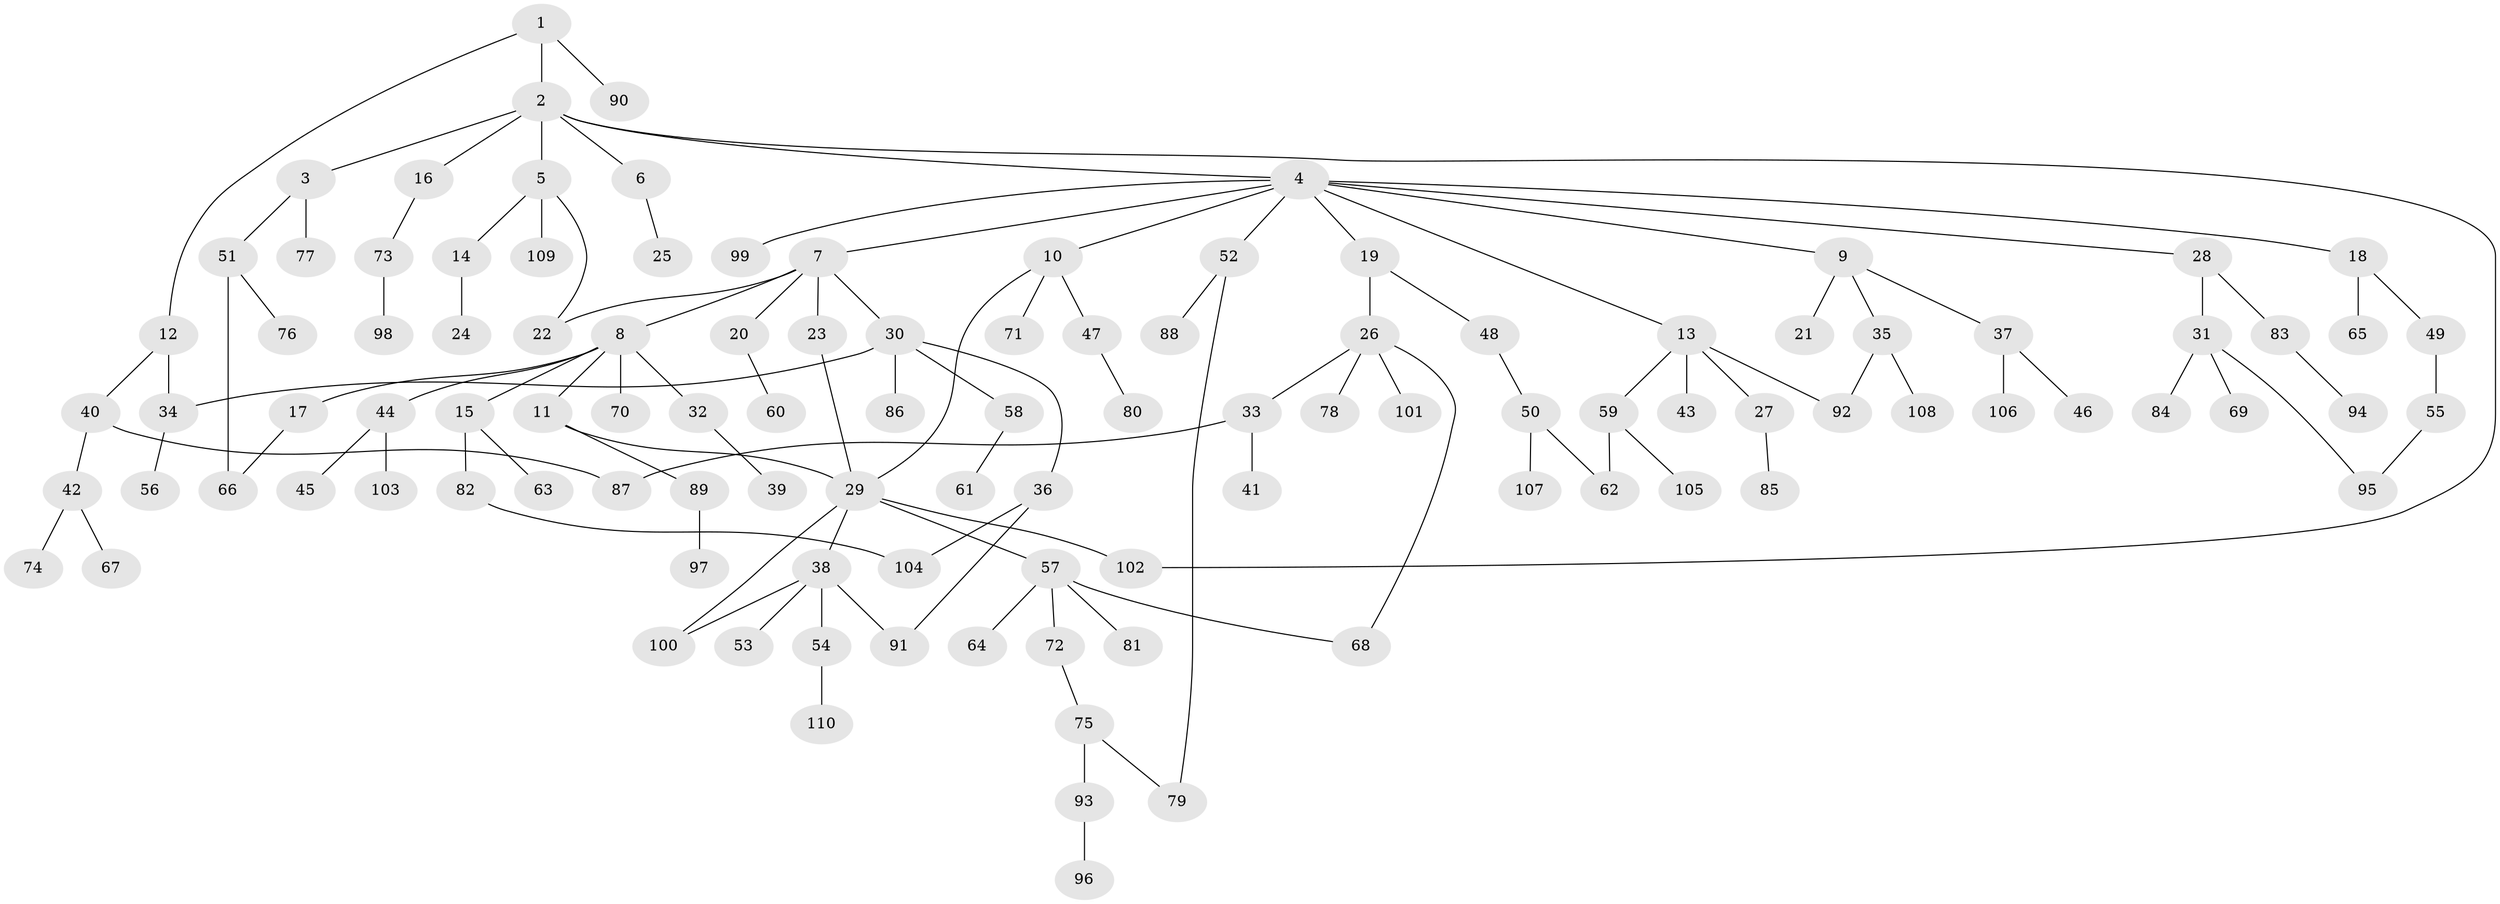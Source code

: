 // coarse degree distribution, {8: 0.02666666666666667, 2: 0.3466666666666667, 14: 0.013333333333333334, 4: 0.06666666666666667, 1: 0.4, 5: 0.013333333333333334, 3: 0.09333333333333334, 6: 0.04}
// Generated by graph-tools (version 1.1) at 2025/51/02/27/25 19:51:36]
// undirected, 110 vertices, 124 edges
graph export_dot {
graph [start="1"]
  node [color=gray90,style=filled];
  1;
  2;
  3;
  4;
  5;
  6;
  7;
  8;
  9;
  10;
  11;
  12;
  13;
  14;
  15;
  16;
  17;
  18;
  19;
  20;
  21;
  22;
  23;
  24;
  25;
  26;
  27;
  28;
  29;
  30;
  31;
  32;
  33;
  34;
  35;
  36;
  37;
  38;
  39;
  40;
  41;
  42;
  43;
  44;
  45;
  46;
  47;
  48;
  49;
  50;
  51;
  52;
  53;
  54;
  55;
  56;
  57;
  58;
  59;
  60;
  61;
  62;
  63;
  64;
  65;
  66;
  67;
  68;
  69;
  70;
  71;
  72;
  73;
  74;
  75;
  76;
  77;
  78;
  79;
  80;
  81;
  82;
  83;
  84;
  85;
  86;
  87;
  88;
  89;
  90;
  91;
  92;
  93;
  94;
  95;
  96;
  97;
  98;
  99;
  100;
  101;
  102;
  103;
  104;
  105;
  106;
  107;
  108;
  109;
  110;
  1 -- 2;
  1 -- 12;
  1 -- 90;
  2 -- 3;
  2 -- 4;
  2 -- 5;
  2 -- 6;
  2 -- 16;
  2 -- 102;
  3 -- 51;
  3 -- 77;
  4 -- 7;
  4 -- 9;
  4 -- 10;
  4 -- 13;
  4 -- 18;
  4 -- 19;
  4 -- 28;
  4 -- 52;
  4 -- 99;
  5 -- 14;
  5 -- 109;
  5 -- 22;
  6 -- 25;
  7 -- 8;
  7 -- 20;
  7 -- 22;
  7 -- 23;
  7 -- 30;
  8 -- 11;
  8 -- 15;
  8 -- 17;
  8 -- 32;
  8 -- 44;
  8 -- 70;
  9 -- 21;
  9 -- 35;
  9 -- 37;
  10 -- 29;
  10 -- 47;
  10 -- 71;
  11 -- 89;
  11 -- 29;
  12 -- 40;
  12 -- 34;
  13 -- 27;
  13 -- 43;
  13 -- 59;
  13 -- 92;
  14 -- 24;
  15 -- 63;
  15 -- 82;
  16 -- 73;
  17 -- 66;
  18 -- 49;
  18 -- 65;
  19 -- 26;
  19 -- 48;
  20 -- 60;
  23 -- 29;
  26 -- 33;
  26 -- 78;
  26 -- 101;
  26 -- 68;
  27 -- 85;
  28 -- 31;
  28 -- 83;
  29 -- 38;
  29 -- 57;
  29 -- 100;
  29 -- 102;
  30 -- 34;
  30 -- 36;
  30 -- 58;
  30 -- 86;
  31 -- 69;
  31 -- 84;
  31 -- 95;
  32 -- 39;
  33 -- 41;
  33 -- 87;
  34 -- 56;
  35 -- 108;
  35 -- 92;
  36 -- 91;
  36 -- 104;
  37 -- 46;
  37 -- 106;
  38 -- 53;
  38 -- 54;
  38 -- 100;
  38 -- 91;
  40 -- 42;
  40 -- 87;
  42 -- 67;
  42 -- 74;
  44 -- 45;
  44 -- 103;
  47 -- 80;
  48 -- 50;
  49 -- 55;
  50 -- 62;
  50 -- 107;
  51 -- 76;
  51 -- 66;
  52 -- 79;
  52 -- 88;
  54 -- 110;
  55 -- 95;
  57 -- 64;
  57 -- 68;
  57 -- 72;
  57 -- 81;
  58 -- 61;
  59 -- 105;
  59 -- 62;
  72 -- 75;
  73 -- 98;
  75 -- 93;
  75 -- 79;
  82 -- 104;
  83 -- 94;
  89 -- 97;
  93 -- 96;
}
